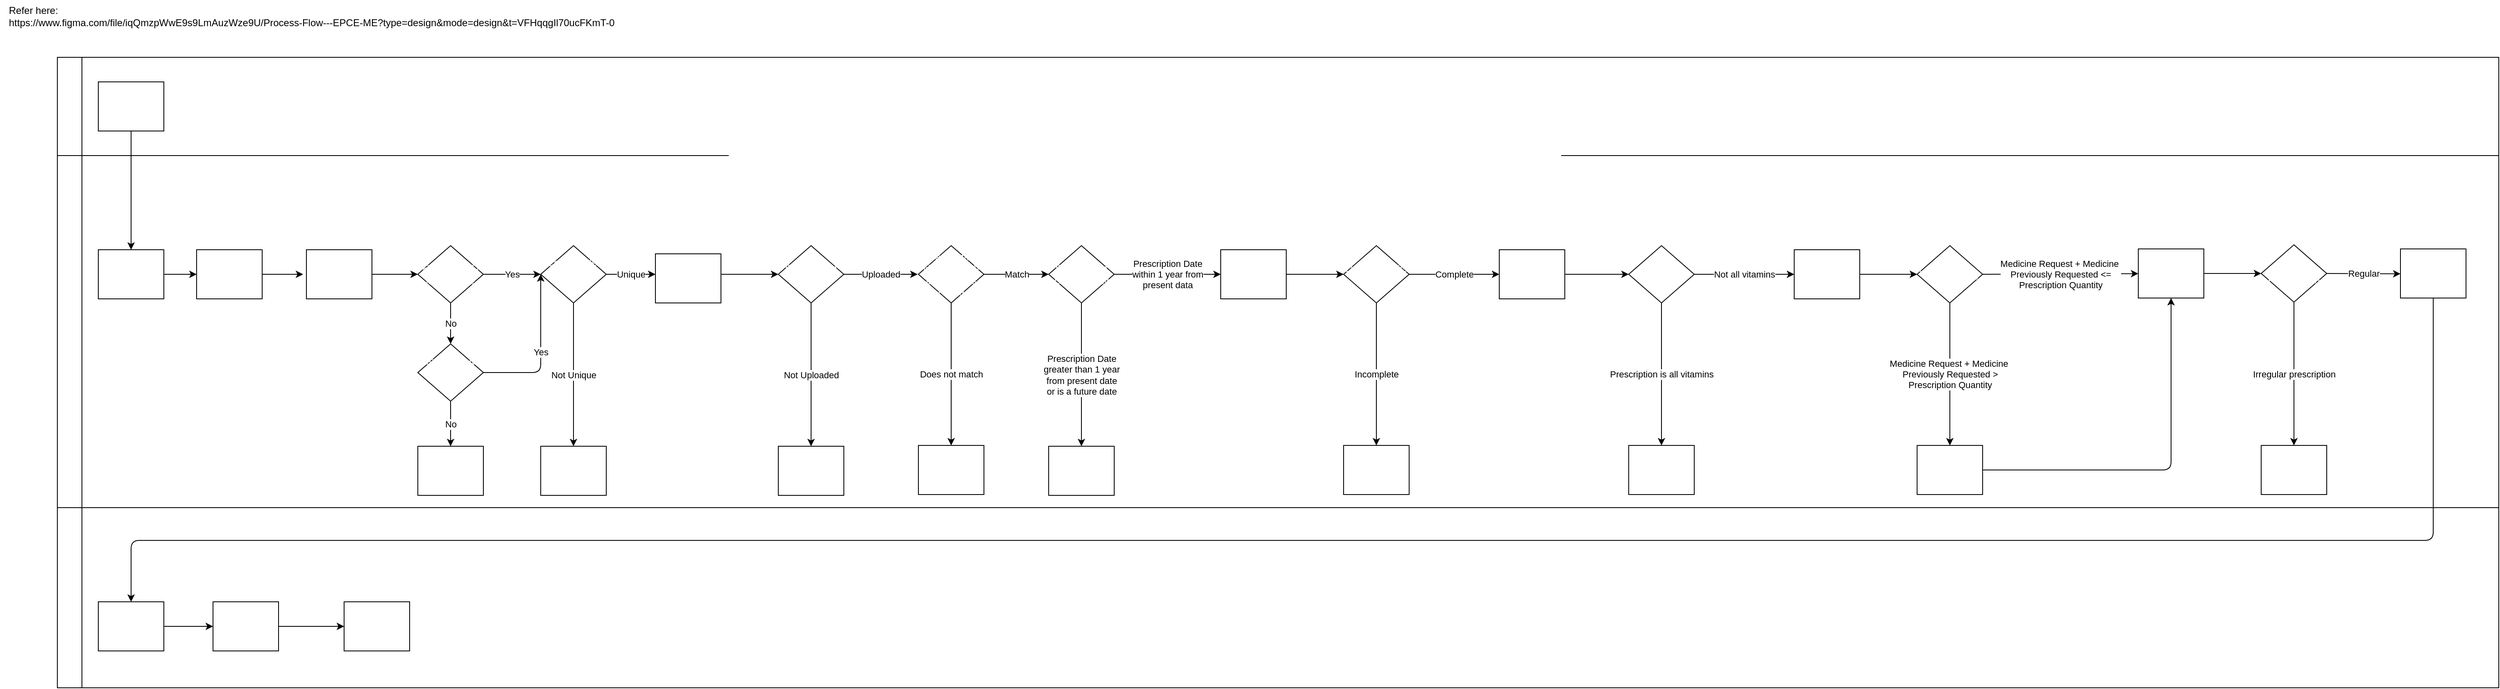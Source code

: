 <mxfile>
    <diagram id="lYON5Tgq3DBVXcY5ev-w" name="Process">
        <mxGraphModel dx="1958" dy="1115" grid="1" gridSize="10" guides="1" tooltips="1" connect="1" arrows="1" fold="1" page="1" pageScale="1" pageWidth="827" pageHeight="1169" math="0" shadow="0">
            <root>
                <mxCell id="0"/>
                <mxCell id="1" parent="0"/>
                <mxCell id="3" value="&lt;div style=&quot;text-align: left;&quot;&gt;&lt;span style=&quot;background-color: initial;&quot;&gt;Refer here:&lt;/span&gt;&lt;/div&gt;&lt;div style=&quot;text-align: left;&quot;&gt;&lt;span style=&quot;background-color: initial;&quot;&gt;https://www.figma.com/file/iqQmzpWwE9s9LmAuzWze9U/Process-Flow---EPCE-ME?type=design&amp;amp;mode=design&amp;amp;t=VFHqqgIl70ucFKmT-0&lt;/span&gt;&lt;/div&gt;" style="text;html=1;align=center;verticalAlign=middle;resizable=0;points=[];autosize=1;strokeColor=none;fillColor=none;" parent="1" vertex="1">
                    <mxGeometry x="40" y="40" width="760" height="40" as="geometry"/>
                </mxCell>
                <mxCell id="4" value="" style="swimlane;html=1;childLayout=stackLayout;resizeParent=1;resizeParentMax=0;horizontal=0;startSize=0;horizontalStack=0;strokeColor=none;fontColor=#FFFFFF;" parent="1" vertex="1">
                    <mxGeometry x="110" y="110" width="2980" height="550" as="geometry">
                        <mxRectangle x="110" y="120" width="40" height="60" as="alternateBounds"/>
                    </mxGeometry>
                </mxCell>
                <mxCell id="5" style="edgeStyle=orthogonalEdgeStyle;rounded=1;orthogonalLoop=1;jettySize=auto;html=1;exitX=0.5;exitY=1;exitDx=0;exitDy=0;entryX=0.5;entryY=0;entryDx=0;entryDy=0;fontColor=#FFFFFF;" parent="4" source="7" target="11" edge="1">
                    <mxGeometry relative="1" as="geometry">
                        <Array as="points">
                            <mxPoint x="90" y="220"/>
                            <mxPoint x="90" y="220"/>
                        </Array>
                    </mxGeometry>
                </mxCell>
                <mxCell id="6" value="User" style="swimlane;html=1;startSize=30;horizontal=0;fontColor=#FFFFFF;" parent="4" vertex="1">
                    <mxGeometry width="2980" height="120" as="geometry">
                        <mxRectangle x="20" width="850" height="30" as="alternateBounds"/>
                    </mxGeometry>
                </mxCell>
                <mxCell id="7" value="&lt;font&gt;User requests via Foundever website&lt;/font&gt;" style="rounded=0;whiteSpace=wrap;html=1;fontFamily=Helvetica;fontSize=12;fontColor=#FFFFFF;align=center;shadow=0;glass=0;strokeColor=default;" parent="6" vertex="1">
                    <mxGeometry x="50" y="30" width="80" height="60" as="geometry"/>
                </mxCell>
                <mxCell id="9" value="Ops" style="swimlane;html=1;startSize=30;horizontal=0;fontColor=#FFFFFF;" parent="4" vertex="1">
                    <mxGeometry y="120" width="2980" height="430" as="geometry"/>
                </mxCell>
                <mxCell id="10" style="edgeStyle=orthogonalEdgeStyle;rounded=0;orthogonalLoop=1;jettySize=auto;html=1;exitX=1;exitY=0.5;exitDx=0;exitDy=0;entryX=0;entryY=0.5;entryDx=0;entryDy=0;fontColor=#FFFFFF;" parent="9" source="11" target="13" edge="1">
                    <mxGeometry relative="1" as="geometry"/>
                </mxCell>
                <mxCell id="11" value="&lt;font&gt;Sync tickets from Zendesk via Airtable&lt;/font&gt;" style="rounded=0;whiteSpace=wrap;html=1;fontFamily=Helvetica;fontSize=12;fontColor=#FFFFFF;align=center;strokeColor=default;" parent="9" vertex="1">
                    <mxGeometry x="50" y="115" width="80" height="60" as="geometry"/>
                </mxCell>
                <mxCell id="12" style="edgeStyle=orthogonalEdgeStyle;rounded=0;orthogonalLoop=1;jettySize=auto;html=1;exitX=1;exitY=0.5;exitDx=0;exitDy=0;entryX=0;entryY=0.5;entryDx=0;entryDy=0;fontColor=#FFFFFF;" parent="9" source="13" edge="1">
                    <mxGeometry relative="1" as="geometry">
                        <mxPoint x="300" y="145" as="targetPoint"/>
                    </mxGeometry>
                </mxCell>
                <mxCell id="13" value="Begin Verifying Orders" style="rounded=0;whiteSpace=wrap;html=1;fontFamily=Helvetica;fontSize=12;fontColor=#FFFFFF;align=center;strokeColor=default;" parent="9" vertex="1">
                    <mxGeometry x="170" y="115" width="80" height="60" as="geometry"/>
                </mxCell>
                <mxCell id="36" style="edgeStyle=none;html=1;exitX=1;exitY=0.5;exitDx=0;exitDy=0;entryX=0;entryY=0.5;entryDx=0;entryDy=0;" edge="1" parent="9" source="34" target="35">
                    <mxGeometry relative="1" as="geometry"/>
                </mxCell>
                <mxCell id="34" value="Employee Verification" style="rounded=0;whiteSpace=wrap;html=1;fontFamily=Helvetica;fontSize=12;fontColor=#FFFFFF;align=center;strokeColor=default;" vertex="1" parent="9">
                    <mxGeometry x="304" y="115" width="80" height="60" as="geometry"/>
                </mxCell>
                <mxCell id="40" value="Yes" style="edgeStyle=none;html=1;exitX=1;exitY=0.5;exitDx=0;exitDy=0;entryX=0;entryY=0.5;entryDx=0;entryDy=0;" edge="1" parent="9" source="35">
                    <mxGeometry relative="1" as="geometry">
                        <mxPoint x="590" y="145" as="targetPoint"/>
                    </mxGeometry>
                </mxCell>
                <mxCell id="35" value="Employee ID in Firestore" style="rhombus;whiteSpace=wrap;html=1;fontColor=#FFFFFF;" vertex="1" parent="9">
                    <mxGeometry x="440" y="110" width="80" height="70" as="geometry"/>
                </mxCell>
                <mxCell id="41" value="Yes" style="edgeStyle=none;html=1;exitX=1;exitY=0.5;exitDx=0;exitDy=0;entryX=0;entryY=0.5;entryDx=0;entryDy=0;" edge="1" parent="9" source="38" target="344">
                    <mxGeometry relative="1" as="geometry">
                        <mxPoint x="630" y="175" as="targetPoint"/>
                        <Array as="points">
                            <mxPoint x="590" y="265"/>
                        </Array>
                    </mxGeometry>
                </mxCell>
                <mxCell id="44" value="No" style="edgeStyle=none;html=1;exitX=0.5;exitY=1;exitDx=0;exitDy=0;entryX=0.5;entryY=0;entryDx=0;entryDy=0;" edge="1" parent="9" source="38" target="43">
                    <mxGeometry relative="1" as="geometry"/>
                </mxCell>
                <mxCell id="38" value="Employee ID in Airtable Base" style="rhombus;whiteSpace=wrap;html=1;fontColor=#FFFFFF;" vertex="1" parent="9">
                    <mxGeometry x="440" y="230" width="80" height="70" as="geometry"/>
                </mxCell>
                <mxCell id="43" value="Send Ineligible Employee Message" style="rounded=0;whiteSpace=wrap;html=1;fontFamily=Helvetica;fontSize=12;fontColor=#FFFFFF;align=center;strokeColor=default;" vertex="1" parent="9">
                    <mxGeometry x="440" y="355" width="80" height="60" as="geometry"/>
                </mxCell>
                <mxCell id="65" value="" style="edgeStyle=none;html=1;exitX=1;exitY=0.5;exitDx=0;exitDy=0;entryX=0;entryY=0.5;entryDx=0;entryDy=0;" edge="1" parent="9">
                    <mxGeometry relative="1" as="geometry">
                        <mxPoint x="810" y="145" as="sourcePoint"/>
                        <mxPoint x="880" y="145" as="targetPoint"/>
                    </mxGeometry>
                </mxCell>
                <mxCell id="67" value="Send Duplicate Order Message" style="rounded=0;whiteSpace=wrap;html=1;fontFamily=Helvetica;fontSize=12;fontColor=#FFFFFF;align=center;strokeColor=default;" vertex="1" parent="9">
                    <mxGeometry x="590" y="355" width="80" height="60" as="geometry"/>
                </mxCell>
                <mxCell id="68" value="Prescription Upload" style="rhombus;whiteSpace=wrap;html=1;fontColor=#FFFFFF;" vertex="1" parent="9">
                    <mxGeometry x="880" y="110" width="80" height="70" as="geometry"/>
                </mxCell>
                <mxCell id="70" value="Send No Prescription Message" style="rounded=0;whiteSpace=wrap;html=1;fontFamily=Helvetica;fontSize=12;fontColor=#FFFFFF;align=center;strokeColor=default;" vertex="1" parent="9">
                    <mxGeometry x="880" y="355" width="80" height="60" as="geometry"/>
                </mxCell>
                <mxCell id="99" value="Match" style="edgeStyle=none;html=1;exitX=1;exitY=0.5;exitDx=0;exitDy=0;" edge="1" parent="9" source="95" target="98">
                    <mxGeometry relative="1" as="geometry"/>
                </mxCell>
                <mxCell id="95" value="Prescription Name match Employee's Name" style="rhombus;whiteSpace=wrap;html=1;fontColor=#FFFFFF;" vertex="1" parent="9">
                    <mxGeometry x="1051" y="110" width="80" height="70" as="geometry"/>
                </mxCell>
                <mxCell id="97" value="Send Non-principal Prescription Message" style="rounded=0;whiteSpace=wrap;html=1;fontFamily=Helvetica;fontSize=12;fontColor=#FFFFFF;align=center;strokeColor=default;" vertex="1" parent="9">
                    <mxGeometry x="1051" y="354" width="80" height="60" as="geometry"/>
                </mxCell>
                <mxCell id="66" value="Not Unique" style="edgeStyle=none;html=1;exitX=0.5;exitY=1;exitDx=0;exitDy=0;entryX=0.5;entryY=0;entryDx=0;entryDy=0;" edge="1" parent="9" target="67">
                    <mxGeometry relative="1" as="geometry">
                        <mxPoint x="630" y="350" as="targetPoint"/>
                        <mxPoint x="630" y="180" as="sourcePoint"/>
                    </mxGeometry>
                </mxCell>
                <mxCell id="69" value="Not Uploaded" style="edgeStyle=none;html=1;exitX=0.5;exitY=1;exitDx=0;exitDy=0;entryX=0.5;entryY=0;entryDx=0;entryDy=0;" edge="1" parent="9" source="68" target="70">
                    <mxGeometry relative="1" as="geometry">
                        <mxPoint x="919.765" y="350" as="targetPoint"/>
                    </mxGeometry>
                </mxCell>
                <mxCell id="96" value="Does not match" style="edgeStyle=none;html=1;exitX=0.5;exitY=1;exitDx=0;exitDy=0;entryX=0.5;entryY=0;entryDx=0;entryDy=0;" edge="1" parent="9" source="95" target="97">
                    <mxGeometry relative="1" as="geometry">
                        <mxPoint x="1091.529" y="350" as="targetPoint"/>
                    </mxGeometry>
                </mxCell>
                <mxCell id="98" value="Prescription Date Validity" style="rhombus;whiteSpace=wrap;html=1;fontColor=#FFFFFF;" vertex="1" parent="9">
                    <mxGeometry x="1210" y="110" width="80" height="70" as="geometry"/>
                </mxCell>
                <mxCell id="101" value="Send Outdated Prescription Message" style="rounded=0;whiteSpace=wrap;html=1;fontFamily=Helvetica;fontSize=12;fontColor=#FFFFFF;align=center;strokeColor=default;" vertex="1" parent="9">
                    <mxGeometry x="1210" y="355" width="80" height="60" as="geometry"/>
                </mxCell>
                <mxCell id="100" value="Prescription Date&lt;br&gt;greater than 1 year&lt;br&gt;from present date&lt;br&gt;or is a future date" style="edgeStyle=none;html=1;exitX=0.5;exitY=1;exitDx=0;exitDy=0;entryX=0.5;entryY=0;entryDx=0;entryDy=0;" edge="1" parent="9" source="98" target="101">
                    <mxGeometry relative="1" as="geometry">
                        <mxPoint x="1250" y="350" as="targetPoint"/>
                    </mxGeometry>
                </mxCell>
                <mxCell id="110" style="edgeStyle=none;html=1;exitX=1;exitY=0.5;exitDx=0;exitDy=0;entryX=0;entryY=0.5;entryDx=0;entryDy=0;" edge="1" parent="9" source="104" target="108">
                    <mxGeometry relative="1" as="geometry"/>
                </mxCell>
                <mxCell id="104" value="Doctor Details Verification" style="rounded=0;whiteSpace=wrap;html=1;fontFamily=Helvetica;fontSize=12;fontColor=#FFFFFF;align=center;strokeColor=default;" vertex="1" parent="9">
                    <mxGeometry x="1420" y="115" width="80" height="60" as="geometry"/>
                </mxCell>
                <mxCell id="107" value="Send Incomplete Doctor Details Message" style="rounded=0;whiteSpace=wrap;html=1;fontFamily=Helvetica;fontSize=12;fontColor=#FFFFFF;align=center;strokeColor=default;" vertex="1" parent="9">
                    <mxGeometry x="1570" y="354" width="80" height="60" as="geometry"/>
                </mxCell>
                <mxCell id="109" value="Incomplete" style="edgeStyle=none;html=1;exitX=0.5;exitY=1;exitDx=0;exitDy=0;entryX=0.5;entryY=0;entryDx=0;entryDy=0;" edge="1" parent="9" source="108" target="107">
                    <mxGeometry relative="1" as="geometry"/>
                </mxCell>
                <mxCell id="108" value="Doctor Details Validity" style="rhombus;whiteSpace=wrap;html=1;fontColor=#FFFFFF;" vertex="1" parent="9">
                    <mxGeometry x="1570" y="110" width="80" height="70" as="geometry"/>
                </mxCell>
                <mxCell id="116" style="edgeStyle=none;html=1;exitX=1;exitY=0.5;exitDx=0;exitDy=0;" edge="1" parent="9" source="111" target="115">
                    <mxGeometry relative="1" as="geometry"/>
                </mxCell>
                <mxCell id="111" value="All Vitamins Verification" style="rounded=0;whiteSpace=wrap;html=1;fontFamily=Helvetica;fontSize=12;fontColor=#FFFFFF;align=center;strokeColor=default;" vertex="1" parent="9">
                    <mxGeometry x="1760" y="115" width="80" height="60" as="geometry"/>
                </mxCell>
                <mxCell id="112" value="Complete" style="edgeStyle=none;html=1;exitX=1;exitY=0.5;exitDx=0;exitDy=0;entryX=0;entryY=0.5;entryDx=0;entryDy=0;" edge="1" parent="9" source="108" target="111">
                    <mxGeometry relative="1" as="geometry"/>
                </mxCell>
                <mxCell id="114" value="Send All Vitamins Prescription Message&amp;nbsp;" style="rounded=0;whiteSpace=wrap;html=1;fontFamily=Helvetica;fontSize=12;fontColor=#FFFFFF;align=center;strokeColor=default;" vertex="1" parent="9">
                    <mxGeometry x="1918" y="354" width="80" height="60" as="geometry"/>
                </mxCell>
                <mxCell id="117" value="Prescription is all vitamins" style="edgeStyle=none;html=1;exitX=0.5;exitY=1;exitDx=0;exitDy=0;" edge="1" parent="9" source="115" target="114">
                    <mxGeometry relative="1" as="geometry"/>
                </mxCell>
                <mxCell id="115" value="Medicines Validity" style="rhombus;whiteSpace=wrap;html=1;fontColor=#FFFFFF;" vertex="1" parent="9">
                    <mxGeometry x="1918" y="110" width="80" height="70" as="geometry"/>
                </mxCell>
                <mxCell id="121" style="edgeStyle=none;html=1;exitX=1;exitY=0.5;exitDx=0;exitDy=0;" edge="1" parent="9" source="119" target="120">
                    <mxGeometry relative="1" as="geometry"/>
                </mxCell>
                <mxCell id="119" value="Prescription Validity" style="rounded=0;whiteSpace=wrap;html=1;fontFamily=Helvetica;fontSize=12;fontColor=#FFFFFF;align=center;strokeColor=default;" vertex="1" parent="9">
                    <mxGeometry x="2540" y="114" width="80" height="60" as="geometry"/>
                </mxCell>
                <mxCell id="120" value="Regular Prescription" style="rhombus;whiteSpace=wrap;html=1;fontColor=#FFFFFF;" vertex="1" parent="9">
                    <mxGeometry x="2690" y="109" width="80" height="70" as="geometry"/>
                </mxCell>
                <mxCell id="123" value="Send Irregular Prescription Message" style="rounded=0;whiteSpace=wrap;html=1;fontFamily=Helvetica;fontSize=12;fontColor=#FFFFFF;align=center;strokeColor=default;" vertex="1" parent="9">
                    <mxGeometry x="2690" y="354" width="80" height="60" as="geometry"/>
                </mxCell>
                <mxCell id="122" value="Irregular prescription" style="edgeStyle=none;html=1;exitX=0.5;exitY=1;exitDx=0;exitDy=0;entryX=0.5;entryY=0;entryDx=0;entryDy=0;" edge="1" parent="9" source="120" target="123">
                    <mxGeometry relative="1" as="geometry">
                        <mxPoint x="2730" y="349" as="targetPoint"/>
                    </mxGeometry>
                </mxCell>
                <mxCell id="125" value="Send Medicine Summary Message" style="rounded=0;whiteSpace=wrap;html=1;fontFamily=Helvetica;fontSize=12;fontColor=#FFFFFF;align=center;strokeColor=default;" vertex="1" parent="9">
                    <mxGeometry x="2860" y="114" width="80" height="60" as="geometry"/>
                </mxCell>
                <mxCell id="344" value="Check order status in the base" style="rhombus;whiteSpace=wrap;html=1;fontColor=#FFFFFF;" vertex="1" parent="9">
                    <mxGeometry x="590" y="110" width="80" height="70" as="geometry"/>
                </mxCell>
                <mxCell id="345" value="Prescription Verification" style="rounded=0;whiteSpace=wrap;html=1;fontFamily=Helvetica;fontSize=12;fontColor=#FFFFFF;align=center;strokeColor=default;" vertex="1" parent="9">
                    <mxGeometry x="730" y="120" width="80" height="60" as="geometry"/>
                </mxCell>
                <mxCell id="348" style="edgeStyle=none;html=1;exitX=1;exitY=0.5;exitDx=0;exitDy=0;entryX=0;entryY=0.5;entryDx=0;entryDy=0;" edge="1" parent="9" source="346" target="347">
                    <mxGeometry relative="1" as="geometry"/>
                </mxCell>
                <mxCell id="346" value="Medicine Quantity Checker" style="rounded=0;whiteSpace=wrap;html=1;fontFamily=Helvetica;fontSize=12;fontColor=#FFFFFF;align=center;strokeColor=default;" vertex="1" parent="9">
                    <mxGeometry x="2120" y="115" width="80" height="60" as="geometry"/>
                </mxCell>
                <mxCell id="398" value="Medicine Request + Medicine&amp;nbsp;&lt;br&gt;Previously Requested &amp;lt;=&lt;br&gt;Prescription Quantity" style="edgeStyle=none;html=1;exitX=1;exitY=0.5;exitDx=0;exitDy=0;" edge="1" parent="9" source="347" target="119">
                    <mxGeometry relative="1" as="geometry"/>
                </mxCell>
                <mxCell id="347" value="Valid Quantity" style="rhombus;whiteSpace=wrap;html=1;fontColor=#FFFFFF;" vertex="1" parent="9">
                    <mxGeometry x="2270" y="110" width="80" height="70" as="geometry"/>
                </mxCell>
                <mxCell id="401" style="edgeStyle=none;html=1;exitX=1;exitY=0.5;exitDx=0;exitDy=0;entryX=0.5;entryY=1;entryDx=0;entryDy=0;" edge="1" parent="9" source="400" target="119">
                    <mxGeometry relative="1" as="geometry">
                        <Array as="points">
                            <mxPoint x="2580" y="384"/>
                        </Array>
                    </mxGeometry>
                </mxCell>
                <mxCell id="400" value="Edit Quantity based on Prescription" style="rounded=0;whiteSpace=wrap;html=1;fontFamily=Helvetica;fontSize=12;fontColor=#FFFFFF;align=center;strokeColor=default;" vertex="1" parent="9">
                    <mxGeometry x="2270" y="354" width="80" height="60" as="geometry"/>
                </mxCell>
                <mxCell id="399" value="Medicine Request + Medicine&amp;nbsp;&lt;br&gt;Previously Requested &amp;gt;&lt;br&gt;Prescription Quantity" style="edgeStyle=none;html=1;exitX=0.5;exitY=1;exitDx=0;exitDy=0;entryX=0.5;entryY=0;entryDx=0;entryDy=0;" edge="1" parent="9" source="347" target="400">
                    <mxGeometry relative="1" as="geometry">
                        <mxPoint x="2310" y="360" as="targetPoint"/>
                    </mxGeometry>
                </mxCell>
                <mxCell id="37" value="No" style="edgeStyle=none;html=1;exitX=0.5;exitY=1;exitDx=0;exitDy=0;" edge="1" parent="1" source="35">
                    <mxGeometry relative="1" as="geometry">
                        <mxPoint x="590" y="460" as="targetPoint"/>
                    </mxGeometry>
                </mxCell>
                <mxCell id="47" value="Unique" style="edgeStyle=none;html=1;exitX=1;exitY=0.5;exitDx=0;exitDy=0;" edge="1" parent="1">
                    <mxGeometry relative="1" as="geometry">
                        <mxPoint x="840" y="375" as="targetPoint"/>
                        <mxPoint x="780" y="375" as="sourcePoint"/>
                    </mxGeometry>
                </mxCell>
                <mxCell id="71" value="Uploaded" style="edgeStyle=none;html=1;exitX=1;exitY=0.5;exitDx=0;exitDy=0;" edge="1" parent="1" source="68">
                    <mxGeometry relative="1" as="geometry">
                        <mxPoint x="1160" y="375" as="targetPoint"/>
                    </mxGeometry>
                </mxCell>
                <mxCell id="102" value="Prescription Date&lt;br&gt;within 1 year from &lt;br&gt;present data" style="edgeStyle=none;html=1;exitX=1;exitY=0.5;exitDx=0;exitDy=0;" edge="1" parent="1" source="98">
                    <mxGeometry relative="1" as="geometry">
                        <mxPoint x="1530" y="375" as="targetPoint"/>
                    </mxGeometry>
                </mxCell>
                <mxCell id="118" value="Not all vitamins" style="edgeStyle=none;html=1;exitX=1;exitY=0.5;exitDx=0;exitDy=0;" edge="1" parent="1" source="115">
                    <mxGeometry relative="1" as="geometry">
                        <mxPoint x="2230" y="375" as="targetPoint"/>
                    </mxGeometry>
                </mxCell>
                <mxCell id="124" value="Regular" style="edgeStyle=none;html=1;exitX=1;exitY=0.5;exitDx=0;exitDy=0;" edge="1" parent="1" source="120">
                    <mxGeometry relative="1" as="geometry">
                        <mxPoint x="2970" y="374.4" as="targetPoint"/>
                    </mxGeometry>
                </mxCell>
                <mxCell id="171" value="Fulfillment" style="swimlane;html=1;startSize=30;horizontal=0;fontColor=#FFFFFF;" vertex="1" parent="1">
                    <mxGeometry x="110" y="660" width="2980" height="220" as="geometry"/>
                </mxCell>
                <mxCell id="172" style="edgeStyle=orthogonalEdgeStyle;rounded=0;orthogonalLoop=1;jettySize=auto;html=1;exitX=1;exitY=0.5;exitDx=0;exitDy=0;entryX=0;entryY=0.5;entryDx=0;entryDy=0;fontColor=#FFFFFF;" edge="1" parent="171" source="173" target="217">
                    <mxGeometry relative="1" as="geometry">
                        <mxPoint x="170" y="145.0" as="targetPoint"/>
                    </mxGeometry>
                </mxCell>
                <mxCell id="173" value="Extract Orders" style="rounded=0;whiteSpace=wrap;html=1;fontFamily=Helvetica;fontSize=12;fontColor=#FFFFFF;align=center;strokeColor=default;" vertex="1" parent="171">
                    <mxGeometry x="50" y="115" width="80" height="60" as="geometry"/>
                </mxCell>
                <mxCell id="217" value="Select Products" style="rounded=0;whiteSpace=wrap;html=1;fontFamily=Helvetica;fontSize=12;fontColor=#FFFFFF;align=center;strokeColor=default;" vertex="1" parent="171">
                    <mxGeometry x="190" y="115" width="80" height="60" as="geometry"/>
                </mxCell>
                <mxCell id="219" value="Print Picking List and Delivery Receipt" style="rounded=0;whiteSpace=wrap;html=1;fontFamily=Helvetica;fontSize=12;fontColor=#FFFFFF;align=center;strokeColor=default;" vertex="1" parent="171">
                    <mxGeometry x="350" y="115" width="80" height="60" as="geometry"/>
                </mxCell>
                <mxCell id="216" style="edgeStyle=none;html=1;exitX=0.5;exitY=1;exitDx=0;exitDy=0;entryX=0.5;entryY=0;entryDx=0;entryDy=0;" edge="1" parent="1" source="125" target="173">
                    <mxGeometry relative="1" as="geometry">
                        <Array as="points">
                            <mxPoint x="3010" y="700"/>
                            <mxPoint x="200" y="700"/>
                        </Array>
                    </mxGeometry>
                </mxCell>
                <mxCell id="218" style="edgeStyle=none;html=1;exitX=1;exitY=0.5;exitDx=0;exitDy=0;" edge="1" parent="1" source="217">
                    <mxGeometry relative="1" as="geometry">
                        <mxPoint x="460" y="805" as="targetPoint"/>
                    </mxGeometry>
                </mxCell>
            </root>
        </mxGraphModel>
    </diagram>
    <diagram id="ytXCgF_eZSlYo6OlqRUC" name="Data Flow">
        <mxGraphModel dx="1142" dy="783" grid="1" gridSize="10" guides="1" tooltips="1" connect="1" arrows="1" fold="1" page="1" pageScale="1" pageWidth="827" pageHeight="1169" math="0" shadow="0">
            <root>
                <mxCell id="0"/>
                <mxCell id="1" parent="0"/>
            </root>
        </mxGraphModel>
    </diagram>
</mxfile>